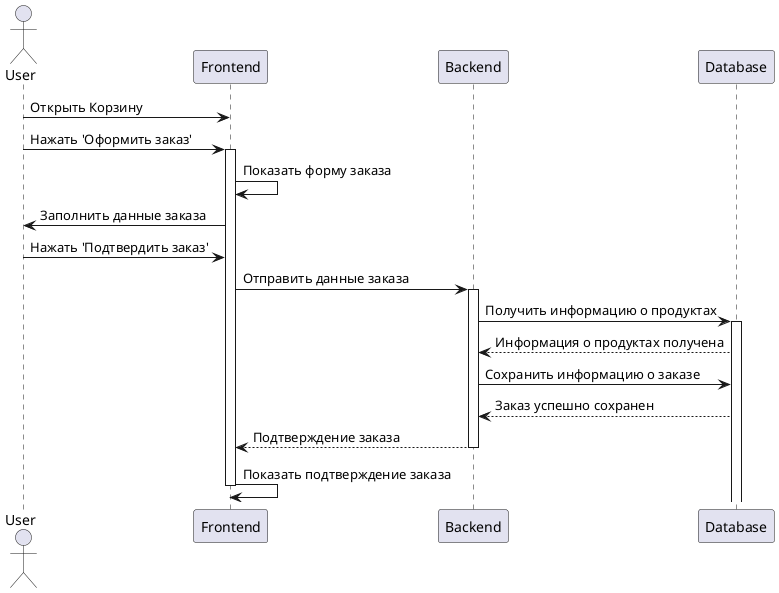 @startuml



actor User
participant "Frontend" as Frontend
participant "Backend" as Backend
participant Database

User -> Frontend: Открыть Корзину
User -> Frontend: Нажать 'Оформить заказ'
activate Frontend

Frontend -> Frontend: Показать форму заказа
Frontend -> User: Заполнить данные заказа

User -> Frontend: Нажать 'Подтвердить заказ'
Frontend -> Backend: Отправить данные заказа
activate Backend

Backend -> Database: Получить информацию о продуктах
activate Database
Database --> Backend: Информация о продуктах получена

Backend -> Database: Сохранить информацию о заказе
Database --> Backend: Заказ успешно сохранен

Backend --> Frontend: Подтверждение заказа
deactivate Backend

Frontend -> Frontend: Показать подтверждение заказа
deactivate Frontend
@enduml

